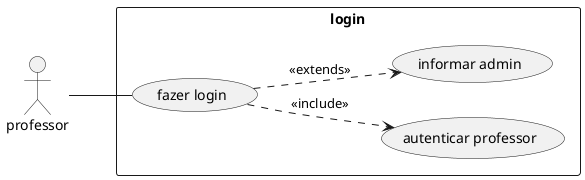 @startuml
left to right direction
skinparam packagestyle rectangle
actor professor
rectangle login {
    professor -- (fazer login)
    (fazer login) ..> (autenticar professor): <<include>>
    (fazer login) ..> (informar admin): <<extends>>
}  

@enduml